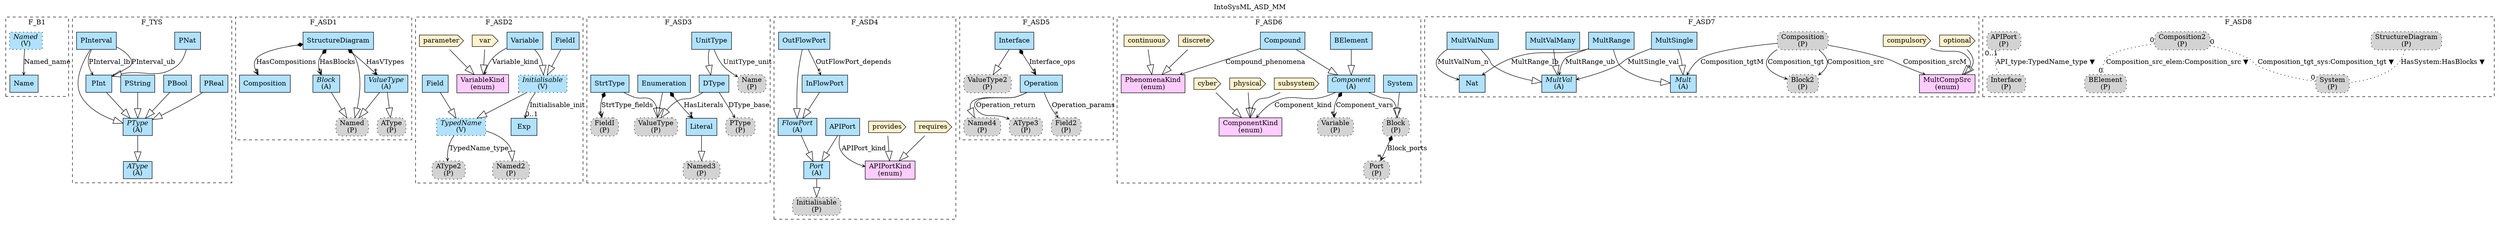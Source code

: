 digraph {graph[label=IntoSysML_ASD_MM,labelloc=tl,labelfontsize=12];
subgraph cluster_F_B1{style=dashed;label=F_B1;
"Named"[shape=record,fillcolor=lightskyblue1,style ="filled,dotted",label=<{<I>Named</I><br/>(V)}>];
"Name"[shape=record,fillcolor=lightskyblue1,style = filled,label="Name"];

"Named"->"Name"[label="Named_name",arrowhead=vee,headlabel="",arrowsize=.5];

}
subgraph cluster_F_TYS{style=dashed;label=F_TYS;
"PNat"[shape=record,fillcolor=lightskyblue1,style = filled,label="PNat"];
"PReal"[shape=record,fillcolor=lightskyblue1,style = filled,label="PReal"];
"PBool"[shape=record,fillcolor=lightskyblue1,style = filled,label="PBool"];
"PString"[shape=record,fillcolor=lightskyblue1,style = filled,label="PString"];
"PInterval"[shape=record,fillcolor=lightskyblue1,style = filled,label="PInterval"];
"PInt"[shape=record,fillcolor=lightskyblue1,style = filled,label="PInt"];
"PType"[shape=record,fillcolor=lightskyblue1,style = filled,label=<{<I>PType</I><br/>(A)}>];
"AType"[shape=record,fillcolor=lightskyblue1,style = filled,label=<{<I>AType</I><br/>(A)}>];

"PNat"->"PInt"[arrowhead=onormal,arrowsize=2.0];
"PInt"->"PType"[arrowhead=onormal,arrowsize=2.0];
"PInterval"->"PType"[arrowhead=onormal,arrowsize=2.0];
"PReal"->"PType"[arrowhead=onormal,arrowsize=2.0];
"PBool"->"PType"[arrowhead=onormal,arrowsize=2.0];
"PString"->"PType"[arrowhead=onormal,arrowsize=2.0];
"PInterval"->"PInt"[label="PInterval_lb",arrowhead=vee,headlabel="",arrowsize=.5];
"PInterval"->"PInt"[label="PInterval_ub",arrowhead=vee,headlabel="",arrowsize=.5];
"PType"->"AType"[arrowhead=onormal,arrowsize=2.0];

}
subgraph cluster_F_ASD1{style=dashed;label=F_ASD1;
"Composition"[shape=record,fillcolor=lightskyblue1,style = filled,label="Composition"];
"StructureDiagram"[shape=record,fillcolor=lightskyblue1,style = filled,label="StructureDiagram"];
"Block"[shape=record,fillcolor=lightskyblue1,style = filled,label=<{<I>Block</I><br/>(A)}>];
"PNamed"[shape=box,fillcolor=lightgray,style ="rounded,filled,dotted",label=<Named<br/>(P)>];
"ValueType"[shape=record,fillcolor=lightskyblue1,style = filled,label=<{<I>ValueType</I><br/>(A)}>];
"PAType"[shape=box,fillcolor=lightgray,style ="rounded,filled,dotted",label=<AType<br/>(P)>];

"StructureDiagram"->"Block"[label="HasBlocks",arrowhead=vee,arrowtail=diamond,dir=both,headlabel="*"];
"StructureDiagram"->"ValueType"[label="HasVTypes",arrowhead=vee,arrowtail=diamond,dir=both,headlabel="*"];
"StructureDiagram"->"Composition"[label="HasCompositions",arrowhead=vee,arrowtail=diamond,dir=both,headlabel="*"];
"StructureDiagram"->"PNamed"[arrowhead=onormal,arrowsize=2.0];
"Block"->"PNamed"[arrowhead=onormal,arrowsize=2.0];
"ValueType"->"PNamed"[arrowhead=onormal,arrowsize=2.0];
"ValueType"->"PAType"[arrowhead=onormal,arrowsize=2.0];

}


subgraph cluster_F_ASD2{style=dashed;label=F_ASD2;
"var"[shape=cds,fillcolor="#FFF2CC",style = filled,label="var"];
"parameter"[shape=cds,fillcolor="#FFF2CC",style = filled,label="parameter"];
"VariableKind"[shape=record,fillcolor="#FFCCFF",style = filled,label="VariableKind\l(enum)"];
"PAType2"[shape=box,fillcolor=lightgray,style ="rounded,filled,dotted",label=<AType2<br/>(P)>];
"Exp"[shape=record,fillcolor=lightskyblue1,style = filled,label="Exp"];
"PNamed2"[shape=box,fillcolor=lightgray,style ="rounded,filled,dotted",label=<Named2<br/>(P)>];
"Field"[shape=record,fillcolor=lightskyblue1,style = filled,label="Field"];
"TypedName"[shape=record,fillcolor=lightskyblue1,style ="filled,dotted",label=<{<I>TypedName</I><br/>(V)}>];
"FieldI"[shape=record,fillcolor=lightskyblue1,style = filled,label="FieldI"];
"Variable"[shape=record,fillcolor=lightskyblue1,style = filled,label="Variable"];
"Initialisable"[shape=record,fillcolor=lightskyblue1,style ="filled,dotted",label=<{<I>Initialisable</I><br/>(V)}>];

"var"->"VariableKind"[arrowhead=onormal,arrowsize=2.0];
"parameter"->"VariableKind"[arrowhead=onormal,arrowsize=2.0];
"Variable"->"VariableKind"[label="Variable_kind",arrowhead=vee,headlabel="",arrowsize=.5];
"TypedName"->"PAType2"[label="TypedName_type",arrowhead=vee,headlabel="",arrowsize=.5];
"Initialisable"->"Exp"[label="Initialisable_init",arrowhead=vee,headlabel="0..1",arrowsize=.5];
"TypedName"->"PNamed2"[arrowhead=onormal,arrowsize=2.0];
"Field"->"TypedName"[arrowhead=onormal,arrowsize=2.0];
"Initialisable"->"TypedName"[arrowhead=onormal,arrowsize=2.0];
"FieldI"->"Initialisable"[arrowhead=onormal,arrowsize=2.0];
"Variable"->"Initialisable"[arrowhead=onormal,arrowsize=2.0];

}


subgraph cluster_F_ASD3{style=dashed;label=F_ASD3;
"PPType"[shape=box,fillcolor=lightgray,style ="rounded,filled,dotted",label=<PType<br/>(P)>];
"DType"[shape=record,fillcolor=lightskyblue1,style = filled,label="DType"];
"UnitType"[shape=record,fillcolor=lightskyblue1,style = filled,label="UnitType"];
"PName"[shape=box,fillcolor=lightgray,style ="rounded,filled,dotted",label=<Name<br/>(P)>];
"Enumeration"[shape=record,fillcolor=lightskyblue1,style = filled,label="Enumeration"];
"PValueType"[shape=box,fillcolor=lightgray,style ="rounded,filled,dotted",label=<ValueType<br/>(P)>];
"Literal"[shape=record,fillcolor=lightskyblue1,style = filled,label="Literal"];
"PNamed3"[shape=box,fillcolor=lightgray,style ="rounded,filled,dotted",label=<Named3<br/>(P)>];
"StrtType"[shape=record,fillcolor=lightskyblue1,style = filled,label="StrtType"];
"PFieldI"[shape=box,fillcolor=lightgray,style ="rounded,filled,dotted",label=<FieldI<br/>(P)>];

"DType"->"PPType"[label="DType_base",arrowhead=vee,headlabel="",arrowsize=.5];
"DType"->"PValueType"[arrowhead=onormal,arrowsize=2.0];
"UnitType"->"DType"[arrowhead=onormal,arrowsize=2.0];
"UnitType"->"PName"[label="UnitType_unit",arrowhead=vee,headlabel="",arrowsize=.5];
"Enumeration"->"Literal"[label="HasLiterals",arrowhead=vee,arrowtail=diamond,dir=both,headlabel="*"];
"Enumeration"->"PValueType"[arrowhead=onormal,arrowsize=2.0];
"StrtType"->"PValueType"[arrowhead=onormal,arrowsize=2.0];
"Literal"->"PNamed3"[arrowhead=onormal,arrowsize=2.0];
"StrtType"->"PFieldI"[label="StrtType_fields",arrowhead=vee,arrowtail=diamond,dir=both,headlabel="*"];

}





subgraph cluster_F_ASD4{style=dashed;label=F_ASD4;
"requires"[shape=cds,fillcolor="#FFF2CC",style = filled,label="requires"];
"provides"[shape=cds,fillcolor="#FFF2CC",style = filled,label="provides"];
"APIPortKind"[shape=record,fillcolor="#FFCCFF",style = filled,label="APIPortKind\l(enum)"];
"PInitialisable"[shape=box,fillcolor=lightgray,style ="rounded,filled,dotted",label=<Initialisable<br/>(P)>];
"APIPort"[shape=record,fillcolor=lightskyblue1,style = filled,label="APIPort"];
"Port"[shape=record,fillcolor=lightskyblue1,style = filled,label=<{<I>Port</I><br/>(A)}>];
"FlowPort"[shape=record,fillcolor=lightskyblue1,style = filled,label=<{<I>FlowPort</I><br/>(A)}>];
"OutFlowPort"[shape=record,fillcolor=lightskyblue1,style = filled,label="OutFlowPort"];
"InFlowPort"[shape=record,fillcolor=lightskyblue1,style = filled,label="InFlowPort"];

"requires"->"APIPortKind"[arrowhead=onormal,arrowsize=2.0];
"provides"->"APIPortKind"[arrowhead=onormal,arrowsize=2.0];
"APIPort"->"APIPortKind"[label="APIPort_kind",arrowhead=vee,headlabel="",arrowsize=.5];
"Port"->"PInitialisable"[arrowhead=onormal,arrowsize=2.0];
"FlowPort"->"Port"[arrowhead=onormal,arrowsize=2.0];
"APIPort"->"Port"[arrowhead=onormal,arrowsize=2.0];
"InFlowPort"->"FlowPort"[arrowhead=onormal,arrowsize=2.0];
"OutFlowPort"->"FlowPort"[arrowhead=onormal,arrowsize=2.0];
"OutFlowPort"->"InFlowPort"[label="OutFlowPort_depends",arrowhead=vee,headlabel="*",arrowsize=.5];

}

subgraph cluster_F_ASD5{style=dashed;label=F_ASD5;
"PValueType2"[shape=box,fillcolor=lightgray,style ="rounded,filled,dotted",label=<ValueType2<br/>(P)>];
"PNamed4"[shape=box,fillcolor=lightgray,style ="rounded,filled,dotted",label=<Named4<br/>(P)>];
"Interface"[shape=record,fillcolor=lightskyblue1,style = filled,label="Interface"];
"PAType3"[shape=box,fillcolor=lightgray,style ="rounded,filled,dotted",label=<AType3<br/>(P)>];
"Operation"[shape=record,fillcolor=lightskyblue1,style = filled,label="Operation"];
"PField2"[shape=box,fillcolor=lightgray,style ="rounded,filled,dotted",label=<Field2<br/>(P)>];

"Interface"->"PValueType2"[arrowhead=onormal,arrowsize=2.0];
"Operation"->"PNamed4"[arrowhead=onormal,arrowsize=2.0];
"Interface"->"Operation"[label="Interface_ops",arrowhead=vee,arrowtail=diamond,dir=both,headlabel="*"];
"Operation"->"PAType3"[label="Operation_return",arrowhead=vee,headlabel="",arrowsize=.5];
"Operation"->"PField2"[label="Operation_params",arrowhead=vee,headlabel="*",arrowsize=.5];

}




subgraph cluster_F_ASD6{style=dashed;label=F_ASD6;
"System"[shape=record,fillcolor=lightskyblue1,style = filled,label="System"];
"PBlock"[shape=box,fillcolor=lightgray,style ="rounded,filled,dotted",label=<Block<br/>(P)>];
"PPort"[shape=box,fillcolor=lightgray,style ="rounded,filled,dotted",label=<Port<br/>(P)>];
"PVariable"[shape=box,fillcolor=lightgray,style ="rounded,filled,dotted",label=<Variable<br/>(P)>];
"BElement"[shape=record,fillcolor=lightskyblue1,style = filled,label="BElement"];
"cyber"[shape=cds,fillcolor="#FFF2CC",style = filled,label="cyber"];
"subsystem"[shape=cds,fillcolor="#FFF2CC",style = filled,label="subsystem"];
"physical"[shape=cds,fillcolor="#FFF2CC",style = filled,label="physical"];
"Component"[shape=record,fillcolor=lightskyblue1,style = filled,label=<{<I>Component</I><br/>(A)}>];
"ComponentKind"[shape=record,fillcolor="#FFCCFF",style = filled,label="ComponentKind\l(enum)"];
"discrete"[shape=cds,fillcolor="#FFF2CC",style = filled,label="discrete"];
"continuous"[shape=cds,fillcolor="#FFF2CC",style = filled,label="continuous"];
"Compound"[shape=record,fillcolor=lightskyblue1,style = filled,label="Compound"];
"PhenomenaKind"[shape=record,fillcolor="#FFCCFF",style = filled,label="PhenomenaKind\l(enum)"];

"System"->"PBlock"[arrowhead=onormal,arrowsize=2.0];
"Component"->"PBlock"[arrowhead=onormal,arrowsize=2.0];
"PBlock"->"PPort"[label="Block_ports",arrowhead=vee,arrowtail=diamond,dir=both,headlabel="*"];
"Component"->"PVariable"[label="Component_vars",arrowhead=vee,arrowtail=diamond,dir=both,headlabel="*"];
"Compound"->"Component"[arrowhead=onormal,arrowsize=2.0];
"BElement"->"Component"[arrowhead=onormal,arrowsize=2.0];
"cyber"->"ComponentKind"[arrowhead=onormal,arrowsize=2.0];
"subsystem"->"ComponentKind"[arrowhead=onormal,arrowsize=2.0];
"physical"->"ComponentKind"[arrowhead=onormal,arrowsize=2.0];
"Component"->"ComponentKind"[label="Component_kind",arrowhead=vee,headlabel="",arrowsize=.5];
"discrete"->"PhenomenaKind"[arrowhead=onormal,arrowsize=2.0];
"continuous"->"PhenomenaKind"[arrowhead=onormal,arrowsize=2.0];
"Compound"->"PhenomenaKind"[label="Compound_phenomena",arrowhead=vee,headlabel="",arrowsize=.5];

}



subgraph cluster_F_ASD7{style=dashed;label=F_ASD7;
"PBlock2"[shape=box,fillcolor=lightgray,style ="rounded,filled,dotted",label=<Block2<br/>(P)>];
"optional"[shape=cds,fillcolor="#FFF2CC",style = filled,label="optional"];
"compulsory"[shape=cds,fillcolor="#FFF2CC",style = filled,label="compulsory"];
"MultCompSrc"[shape=record,fillcolor="#FFCCFF",style = filled,label="MultCompSrc\l(enum)"];
"PComposition"[shape=box,fillcolor=lightgray,style ="rounded,filled,dotted",label=<Composition<br/>(P)>];
"Mult"[shape=record,fillcolor=lightskyblue1,style = filled,label=<{<I>Mult</I><br/>(A)}>];
"MultValMany"[shape=record,fillcolor=lightskyblue1,style = filled,label="MultValMany"];
"MultValNum"[shape=record,fillcolor=lightskyblue1,style = filled,label="MultValNum"];
"Nat"[shape=record,fillcolor=lightskyblue1,style = filled,label="Nat"];
"MultSingle"[shape=record,fillcolor=lightskyblue1,style = filled,label="MultSingle"];
"MultRange"[shape=record,fillcolor=lightskyblue1,style = filled,label="MultRange"];
"MultVal"[shape=record,fillcolor=lightskyblue1,style = filled,label=<{<I>MultVal</I><br/>(A)}>];

"PComposition"->"PBlock2"[label="Composition_src",arrowhead=vee,headlabel="",arrowsize=.5];
"PComposition"->"PBlock2"[label="Composition_tgt",arrowhead=vee,headlabel="",arrowsize=.5];
"optional"->"MultCompSrc"[arrowhead=onormal,arrowsize=2.0];
"compulsory"->"MultCompSrc"[arrowhead=onormal,arrowsize=2.0];
"PComposition"->"MultCompSrc"[label="Composition_srcM",arrowhead=vee,headlabel="",arrowsize=.5];
"PComposition"->"Mult"[label="Composition_tgtM",arrowhead=vee,headlabel="",arrowsize=.5];
"MultSingle"->"Mult"[arrowhead=onormal,arrowsize=2.0];
"MultRange"->"Mult"[arrowhead=onormal,arrowsize=2.0];
"MultValNum"->"MultVal"[arrowhead=onormal,arrowsize=2.0];
"MultValMany"->"MultVal"[arrowhead=onormal,arrowsize=2.0];
"MultRange"->"Nat"[label="MultRange_lb",arrowhead=vee,headlabel="",arrowsize=.5];
"MultValNum"->"Nat"[label="MultValNum_n",arrowhead=vee,headlabel="",arrowsize=.5];
"MultSingle"->"MultVal"[label="MultSingle_val",arrowhead=vee,headlabel="",arrowsize=.5];
"MultRange"->"MultVal"[label="MultRange_ub",arrowhead=vee,headlabel="",arrowsize=.5];

}


subgraph cluster_F_ASD8{style=dashed;label=F_ASD8;
"PStructureDiagram"[shape=box,fillcolor=lightgray,style ="rounded,filled,dotted",label=<StructureDiagram<br/>(P)>];
"PSystem"[shape=box,fillcolor=lightgray,style ="rounded,filled,dotted",label=<System<br/>(P)>];
"PComposition2"[shape=box,fillcolor=lightgray,style ="rounded,filled,dotted",label=<Composition2<br/>(P)>];
"PBElement"[shape=box,fillcolor=lightgray,style ="rounded,filled,dotted",label=<BElement<br/>(P)>];
"PAPIPort"[shape=box,fillcolor=lightgray,style ="rounded,filled,dotted",label=<APIPort<br/>(P)>];
"PInterface"[shape=box,fillcolor=lightgray,style ="rounded,filled,dotted",label=<Interface<br/>(P)>];

"PStructureDiagram"->"PSystem"[label="HasSystem:HasBlocks ▼",dir=none,taillabel="",headlabel="",style=dotted];
"PComposition2"->"PSystem"[label="Composition_tgt_sys:Composition_tgt ▼",dir=none,taillabel="0",headlabel="0",style=dotted];
"PComposition2"->"PBElement"[label="Composition_src_elem:Composition_src ▼",dir=none,taillabel="0",headlabel="0",style=dotted];
"PAPIPort"->"PInterface"[label="API_type:TypedName_type ▼",dir=none,taillabel="0..1",headlabel="",style=dotted];

}






}